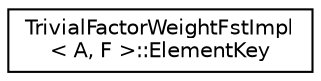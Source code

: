 digraph "Graphical Class Hierarchy"
{
  edge [fontname="Helvetica",fontsize="10",labelfontname="Helvetica",labelfontsize="10"];
  node [fontname="Helvetica",fontsize="10",shape=record];
  rankdir="LR";
  Node0 [label="TrivialFactorWeightFstImpl\l\< A, F \>::ElementKey",height=0.2,width=0.4,color="black", fillcolor="white", style="filled",URL="$classfst_1_1internal_1_1TrivialFactorWeightFstImpl_1_1ElementKey.html"];
}
